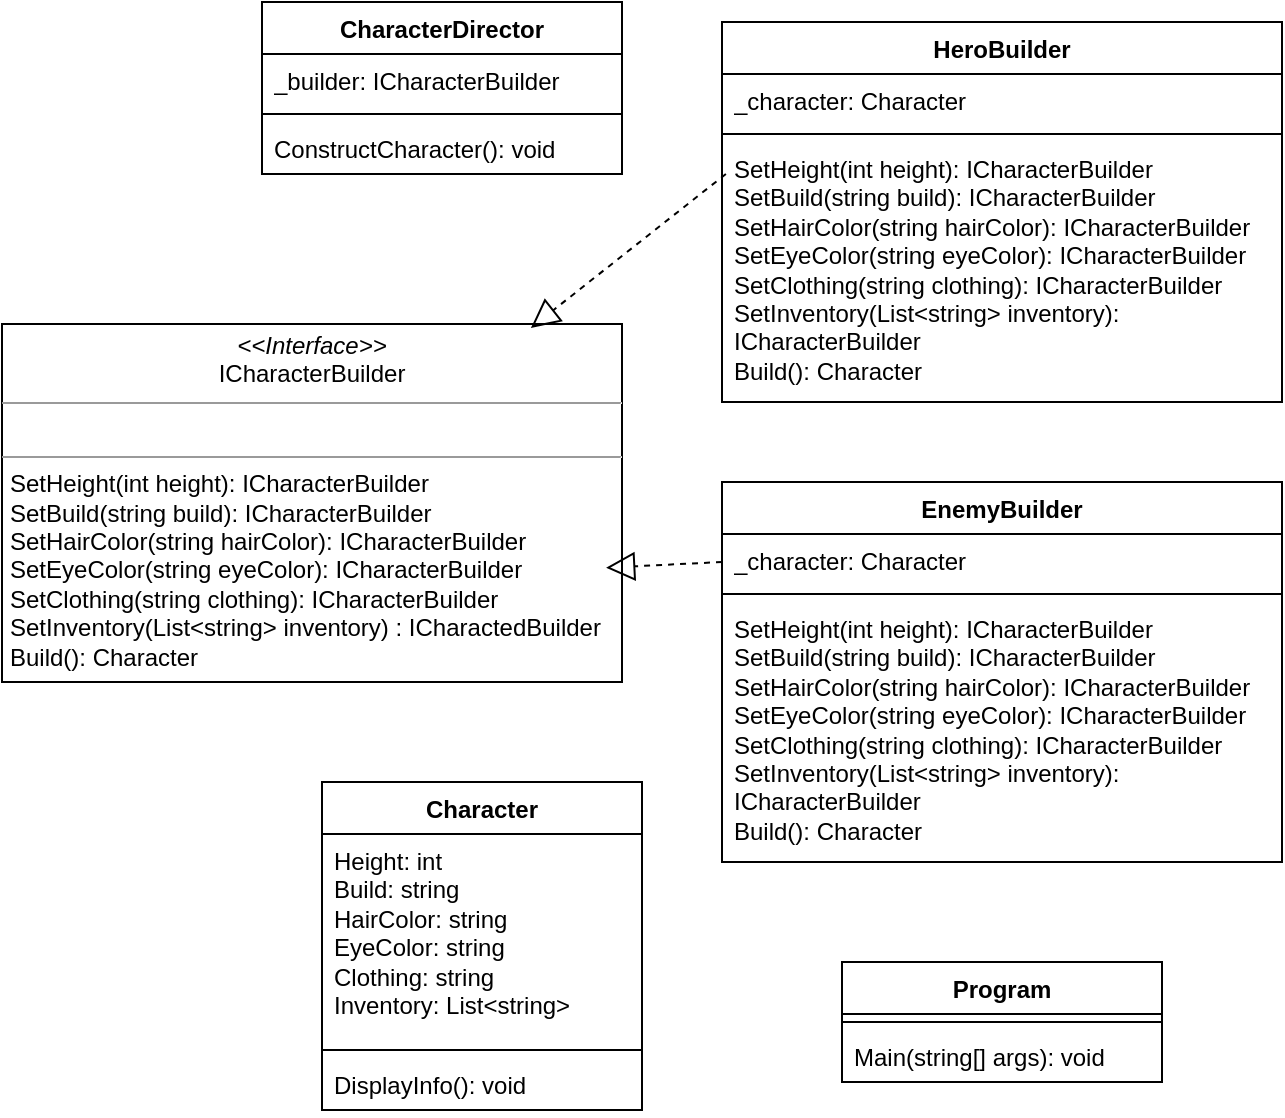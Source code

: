 <mxfile version="23.1.7" type="device">
  <diagram name="Страница — 1" id="UZdZvPJBFA_r2O2dScap">
    <mxGraphModel dx="1744" dy="931" grid="1" gridSize="10" guides="1" tooltips="1" connect="1" arrows="1" fold="1" page="1" pageScale="1" pageWidth="827" pageHeight="1169" math="0" shadow="0">
      <root>
        <mxCell id="0" />
        <mxCell id="1" parent="0" />
        <mxCell id="O6baOiQE3LoMGlpV9MQK-2" value="&lt;p style=&quot;margin:0px;margin-top:4px;text-align:center;&quot;&gt;&lt;i&gt;&amp;lt;&amp;lt;Interface&amp;gt;&amp;gt;&lt;/i&gt;&lt;br&gt;ICharacterBuilder&lt;br&gt;&lt;/p&gt;&lt;hr size=&quot;1&quot;&gt;&lt;p style=&quot;margin:0px;margin-left:4px;&quot;&gt;&lt;br&gt;&lt;/p&gt;&lt;hr size=&quot;1&quot;&gt;&lt;p style=&quot;margin:0px;margin-left:4px;&quot;&gt;SetHeight(int height): ICharacterBuilder&lt;/p&gt;&lt;p style=&quot;margin:0px;margin-left:4px;&quot;&gt;SetBuild(string build): ICharacterBuilder&lt;/p&gt;&lt;p style=&quot;margin:0px;margin-left:4px;&quot;&gt;SetHairColor(string hairColor): ICharacterBuilder&lt;br&gt;SetEyeColor(string eyeColor): ICharacterBuilder&lt;br&gt;&lt;/p&gt;&lt;p style=&quot;margin:0px;margin-left:4px;&quot;&gt;SetClothing(string clothing): ICharacterBuilder&lt;br&gt;&lt;/p&gt;&lt;p style=&quot;margin:0px;margin-left:4px;&quot;&gt;SetInventory(List&amp;lt;string&amp;gt; inventory) : ICharactedBuilder&lt;/p&gt;&lt;p style=&quot;margin:0px;margin-left:4px;&quot;&gt;Build(): Character&lt;br&gt;&lt;/p&gt;" style="verticalAlign=top;align=left;overflow=fill;html=1;whiteSpace=wrap;" vertex="1" parent="1">
          <mxGeometry x="80" y="181" width="310" height="179" as="geometry" />
        </mxCell>
        <mxCell id="O6baOiQE3LoMGlpV9MQK-3" value="Character" style="swimlane;fontStyle=1;align=center;verticalAlign=top;childLayout=stackLayout;horizontal=1;startSize=26;horizontalStack=0;resizeParent=1;resizeParentMax=0;resizeLast=0;collapsible=1;marginBottom=0;whiteSpace=wrap;html=1;" vertex="1" parent="1">
          <mxGeometry x="240" y="410" width="160" height="164" as="geometry" />
        </mxCell>
        <mxCell id="O6baOiQE3LoMGlpV9MQK-4" value="Height: int&lt;br&gt;Build: string&lt;div&gt;HairColor: string&lt;br&gt;&lt;/div&gt;&lt;div&gt;EyeColor: string&lt;br&gt;&lt;/div&gt;&lt;div&gt;Clothing: string&lt;br&gt;&lt;/div&gt;&lt;div&gt;Inventory: List&amp;lt;string&amp;gt;&lt;br&gt;&lt;/div&gt;" style="text;strokeColor=none;fillColor=none;align=left;verticalAlign=top;spacingLeft=4;spacingRight=4;overflow=hidden;rotatable=0;points=[[0,0.5],[1,0.5]];portConstraint=eastwest;whiteSpace=wrap;html=1;" vertex="1" parent="O6baOiQE3LoMGlpV9MQK-3">
          <mxGeometry y="26" width="160" height="104" as="geometry" />
        </mxCell>
        <mxCell id="O6baOiQE3LoMGlpV9MQK-5" value="" style="line;strokeWidth=1;fillColor=none;align=left;verticalAlign=middle;spacingTop=-1;spacingLeft=3;spacingRight=3;rotatable=0;labelPosition=right;points=[];portConstraint=eastwest;strokeColor=inherit;" vertex="1" parent="O6baOiQE3LoMGlpV9MQK-3">
          <mxGeometry y="130" width="160" height="8" as="geometry" />
        </mxCell>
        <mxCell id="O6baOiQE3LoMGlpV9MQK-6" value="DisplayInfo(): void" style="text;strokeColor=none;fillColor=none;align=left;verticalAlign=top;spacingLeft=4;spacingRight=4;overflow=hidden;rotatable=0;points=[[0,0.5],[1,0.5]];portConstraint=eastwest;whiteSpace=wrap;html=1;" vertex="1" parent="O6baOiQE3LoMGlpV9MQK-3">
          <mxGeometry y="138" width="160" height="26" as="geometry" />
        </mxCell>
        <mxCell id="O6baOiQE3LoMGlpV9MQK-7" value="CharacterDirector" style="swimlane;fontStyle=1;align=center;verticalAlign=top;childLayout=stackLayout;horizontal=1;startSize=26;horizontalStack=0;resizeParent=1;resizeParentMax=0;resizeLast=0;collapsible=1;marginBottom=0;whiteSpace=wrap;html=1;" vertex="1" parent="1">
          <mxGeometry x="210" y="20" width="180" height="86" as="geometry" />
        </mxCell>
        <mxCell id="O6baOiQE3LoMGlpV9MQK-8" value="_builder: ICharacterBuilder" style="text;strokeColor=none;fillColor=none;align=left;verticalAlign=top;spacingLeft=4;spacingRight=4;overflow=hidden;rotatable=0;points=[[0,0.5],[1,0.5]];portConstraint=eastwest;whiteSpace=wrap;html=1;" vertex="1" parent="O6baOiQE3LoMGlpV9MQK-7">
          <mxGeometry y="26" width="180" height="26" as="geometry" />
        </mxCell>
        <mxCell id="O6baOiQE3LoMGlpV9MQK-9" value="" style="line;strokeWidth=1;fillColor=none;align=left;verticalAlign=middle;spacingTop=-1;spacingLeft=3;spacingRight=3;rotatable=0;labelPosition=right;points=[];portConstraint=eastwest;strokeColor=inherit;" vertex="1" parent="O6baOiQE3LoMGlpV9MQK-7">
          <mxGeometry y="52" width="180" height="8" as="geometry" />
        </mxCell>
        <mxCell id="O6baOiQE3LoMGlpV9MQK-10" value="ConstructCharacter(): void" style="text;strokeColor=none;fillColor=none;align=left;verticalAlign=top;spacingLeft=4;spacingRight=4;overflow=hidden;rotatable=0;points=[[0,0.5],[1,0.5]];portConstraint=eastwest;whiteSpace=wrap;html=1;" vertex="1" parent="O6baOiQE3LoMGlpV9MQK-7">
          <mxGeometry y="60" width="180" height="26" as="geometry" />
        </mxCell>
        <mxCell id="O6baOiQE3LoMGlpV9MQK-11" value="HeroBuilder" style="swimlane;fontStyle=1;align=center;verticalAlign=top;childLayout=stackLayout;horizontal=1;startSize=26;horizontalStack=0;resizeParent=1;resizeParentMax=0;resizeLast=0;collapsible=1;marginBottom=0;whiteSpace=wrap;html=1;" vertex="1" parent="1">
          <mxGeometry x="440" y="30" width="280" height="190" as="geometry" />
        </mxCell>
        <mxCell id="O6baOiQE3LoMGlpV9MQK-12" value="_character: Character" style="text;strokeColor=none;fillColor=none;align=left;verticalAlign=top;spacingLeft=4;spacingRight=4;overflow=hidden;rotatable=0;points=[[0,0.5],[1,0.5]];portConstraint=eastwest;whiteSpace=wrap;html=1;" vertex="1" parent="O6baOiQE3LoMGlpV9MQK-11">
          <mxGeometry y="26" width="280" height="26" as="geometry" />
        </mxCell>
        <mxCell id="O6baOiQE3LoMGlpV9MQK-13" value="" style="line;strokeWidth=1;fillColor=none;align=left;verticalAlign=middle;spacingTop=-1;spacingLeft=3;spacingRight=3;rotatable=0;labelPosition=right;points=[];portConstraint=eastwest;strokeColor=inherit;" vertex="1" parent="O6baOiQE3LoMGlpV9MQK-11">
          <mxGeometry y="52" width="280" height="8" as="geometry" />
        </mxCell>
        <mxCell id="O6baOiQE3LoMGlpV9MQK-14" value="SetHeight(int height): ICharacterBuilder&lt;br&gt;SetBuild(string build): ICharacterBuilder&lt;br&gt;SetHairColor(string hairColor): ICharacterBuilder&lt;br&gt;SetEyeColor(string eyeColor): ICharacterBuilder&lt;br&gt;SetClothing(string clothing): ICharacterBuilder&lt;br&gt;SetInventory(List&amp;lt;string&amp;gt; inventory): ICharacterBuilder&lt;br&gt;Build(): Character" style="text;strokeColor=none;fillColor=none;align=left;verticalAlign=top;spacingLeft=4;spacingRight=4;overflow=hidden;rotatable=0;points=[[0,0.5],[1,0.5]];portConstraint=eastwest;whiteSpace=wrap;html=1;" vertex="1" parent="O6baOiQE3LoMGlpV9MQK-11">
          <mxGeometry y="60" width="280" height="130" as="geometry" />
        </mxCell>
        <mxCell id="O6baOiQE3LoMGlpV9MQK-16" value="" style="endArrow=block;dashed=1;endFill=0;endSize=12;html=1;rounded=0;entryX=0.853;entryY=0.011;entryDx=0;entryDy=0;entryPerimeter=0;" edge="1" parent="1" target="O6baOiQE3LoMGlpV9MQK-2">
          <mxGeometry width="160" relative="1" as="geometry">
            <mxPoint x="441.94" y="106" as="sourcePoint" />
            <mxPoint x="385.0" y="86.344" as="targetPoint" />
          </mxGeometry>
        </mxCell>
        <mxCell id="O6baOiQE3LoMGlpV9MQK-17" value="EnemyBuilder" style="swimlane;fontStyle=1;align=center;verticalAlign=top;childLayout=stackLayout;horizontal=1;startSize=26;horizontalStack=0;resizeParent=1;resizeParentMax=0;resizeLast=0;collapsible=1;marginBottom=0;whiteSpace=wrap;html=1;" vertex="1" parent="1">
          <mxGeometry x="440" y="260" width="280" height="190" as="geometry" />
        </mxCell>
        <mxCell id="O6baOiQE3LoMGlpV9MQK-18" value="_character: Character" style="text;strokeColor=none;fillColor=none;align=left;verticalAlign=top;spacingLeft=4;spacingRight=4;overflow=hidden;rotatable=0;points=[[0,0.5],[1,0.5]];portConstraint=eastwest;whiteSpace=wrap;html=1;" vertex="1" parent="O6baOiQE3LoMGlpV9MQK-17">
          <mxGeometry y="26" width="280" height="26" as="geometry" />
        </mxCell>
        <mxCell id="O6baOiQE3LoMGlpV9MQK-19" value="" style="line;strokeWidth=1;fillColor=none;align=left;verticalAlign=middle;spacingTop=-1;spacingLeft=3;spacingRight=3;rotatable=0;labelPosition=right;points=[];portConstraint=eastwest;strokeColor=inherit;" vertex="1" parent="O6baOiQE3LoMGlpV9MQK-17">
          <mxGeometry y="52" width="280" height="8" as="geometry" />
        </mxCell>
        <mxCell id="O6baOiQE3LoMGlpV9MQK-20" value="SetHeight(int height): ICharacterBuilder&lt;br&gt;SetBuild(string build): ICharacterBuilder&lt;br&gt;SetHairColor(string hairColor): ICharacterBuilder&lt;br&gt;SetEyeColor(string eyeColor): ICharacterBuilder&lt;br&gt;SetClothing(string clothing): ICharacterBuilder&lt;br&gt;SetInventory(List&amp;lt;string&amp;gt; inventory): ICharacterBuilder&lt;br&gt;Build(): Character" style="text;strokeColor=none;fillColor=none;align=left;verticalAlign=top;spacingLeft=4;spacingRight=4;overflow=hidden;rotatable=0;points=[[0,0.5],[1,0.5]];portConstraint=eastwest;whiteSpace=wrap;html=1;" vertex="1" parent="O6baOiQE3LoMGlpV9MQK-17">
          <mxGeometry y="60" width="280" height="130" as="geometry" />
        </mxCell>
        <mxCell id="O6baOiQE3LoMGlpV9MQK-21" value="" style="endArrow=block;dashed=1;endFill=0;endSize=12;html=1;rounded=0;" edge="1" parent="1">
          <mxGeometry width="160" relative="1" as="geometry">
            <mxPoint x="440" y="300" as="sourcePoint" />
            <mxPoint x="382.06" y="302.857" as="targetPoint" />
          </mxGeometry>
        </mxCell>
        <mxCell id="O6baOiQE3LoMGlpV9MQK-22" value="Program" style="swimlane;fontStyle=1;align=center;verticalAlign=top;childLayout=stackLayout;horizontal=1;startSize=26;horizontalStack=0;resizeParent=1;resizeParentMax=0;resizeLast=0;collapsible=1;marginBottom=0;whiteSpace=wrap;html=1;" vertex="1" parent="1">
          <mxGeometry x="500" y="500" width="160" height="60" as="geometry" />
        </mxCell>
        <mxCell id="O6baOiQE3LoMGlpV9MQK-24" value="" style="line;strokeWidth=1;fillColor=none;align=left;verticalAlign=middle;spacingTop=-1;spacingLeft=3;spacingRight=3;rotatable=0;labelPosition=right;points=[];portConstraint=eastwest;strokeColor=inherit;" vertex="1" parent="O6baOiQE3LoMGlpV9MQK-22">
          <mxGeometry y="26" width="160" height="8" as="geometry" />
        </mxCell>
        <mxCell id="O6baOiQE3LoMGlpV9MQK-25" value="Main(string[] args): void" style="text;strokeColor=none;fillColor=none;align=left;verticalAlign=top;spacingLeft=4;spacingRight=4;overflow=hidden;rotatable=0;points=[[0,0.5],[1,0.5]];portConstraint=eastwest;whiteSpace=wrap;html=1;" vertex="1" parent="O6baOiQE3LoMGlpV9MQK-22">
          <mxGeometry y="34" width="160" height="26" as="geometry" />
        </mxCell>
      </root>
    </mxGraphModel>
  </diagram>
</mxfile>

